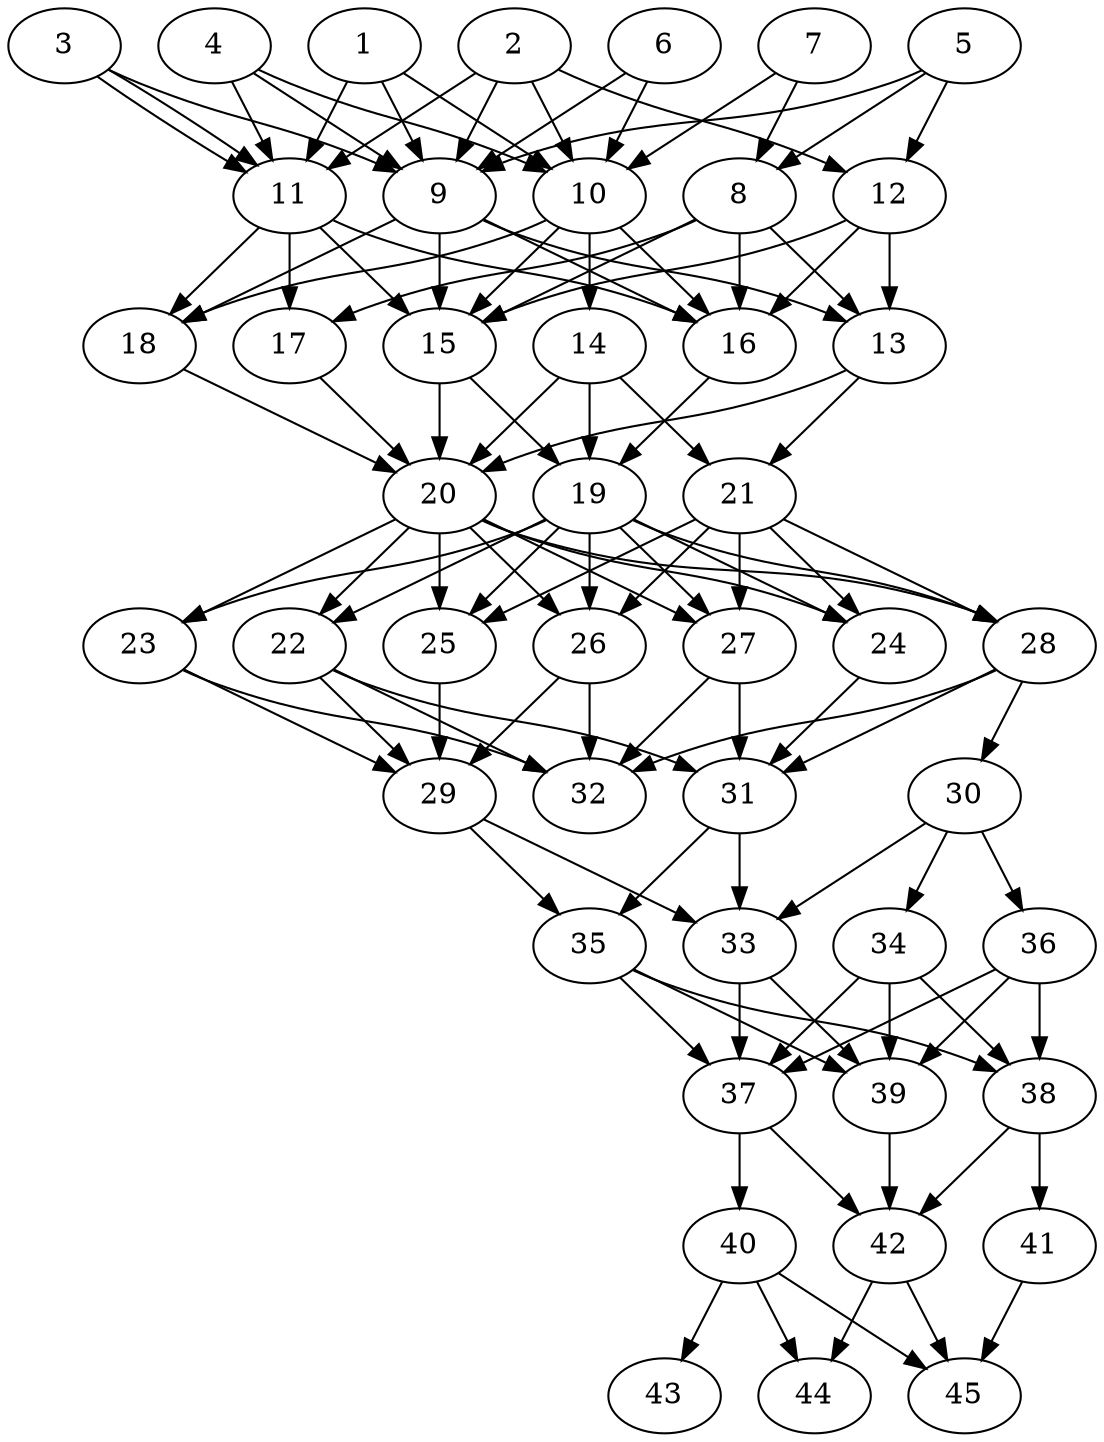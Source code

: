 // DAG automatically generated by daggen at Thu Oct  3 14:07:24 2019
// ./daggen --dot -n 45 --ccr 0.4 --fat 0.5 --regular 0.5 --density 0.9 --mindata 5242880 --maxdata 52428800 
digraph G {
  1 [size="82342400", alpha="0.12", expect_size="32936960"] 
  1 -> 9 [size ="32936960"]
  1 -> 10 [size ="32936960"]
  1 -> 11 [size ="32936960"]
  2 [size="123860480", alpha="0.07", expect_size="49544192"] 
  2 -> 9 [size ="49544192"]
  2 -> 10 [size ="49544192"]
  2 -> 11 [size ="49544192"]
  2 -> 12 [size ="49544192"]
  3 [size="51438080", alpha="0.07", expect_size="20575232"] 
  3 -> 9 [size ="20575232"]
  3 -> 11 [size ="20575232"]
  3 -> 11 [size ="20575232"]
  4 [size="14448640", alpha="0.06", expect_size="5779456"] 
  4 -> 9 [size ="5779456"]
  4 -> 10 [size ="5779456"]
  4 -> 11 [size ="5779456"]
  5 [size="59141120", alpha="0.01", expect_size="23656448"] 
  5 -> 8 [size ="23656448"]
  5 -> 9 [size ="23656448"]
  5 -> 12 [size ="23656448"]
  6 [size="108700160", alpha="0.11", expect_size="43480064"] 
  6 -> 9 [size ="43480064"]
  6 -> 10 [size ="43480064"]
  7 [size="68577280", alpha="0.20", expect_size="27430912"] 
  7 -> 8 [size ="27430912"]
  7 -> 10 [size ="27430912"]
  8 [size="30814720", alpha="0.13", expect_size="12325888"] 
  8 -> 13 [size ="12325888"]
  8 -> 15 [size ="12325888"]
  8 -> 16 [size ="12325888"]
  8 -> 17 [size ="12325888"]
  9 [size="41674240", alpha="0.19", expect_size="16669696"] 
  9 -> 13 [size ="16669696"]
  9 -> 15 [size ="16669696"]
  9 -> 16 [size ="16669696"]
  9 -> 18 [size ="16669696"]
  10 [size="76121600", alpha="0.01", expect_size="30448640"] 
  10 -> 14 [size ="30448640"]
  10 -> 15 [size ="30448640"]
  10 -> 16 [size ="30448640"]
  10 -> 18 [size ="30448640"]
  11 [size="55805440", alpha="0.12", expect_size="22322176"] 
  11 -> 15 [size ="22322176"]
  11 -> 16 [size ="22322176"]
  11 -> 17 [size ="22322176"]
  11 -> 18 [size ="22322176"]
  12 [size="128048640", alpha="0.04", expect_size="51219456"] 
  12 -> 13 [size ="51219456"]
  12 -> 15 [size ="51219456"]
  12 -> 16 [size ="51219456"]
  13 [size="53672960", alpha="0.17", expect_size="21469184"] 
  13 -> 20 [size ="21469184"]
  13 -> 21 [size ="21469184"]
  14 [size="93793280", alpha="0.10", expect_size="37517312"] 
  14 -> 19 [size ="37517312"]
  14 -> 20 [size ="37517312"]
  14 -> 21 [size ="37517312"]
  15 [size="126970880", alpha="0.13", expect_size="50788352"] 
  15 -> 19 [size ="50788352"]
  15 -> 20 [size ="50788352"]
  16 [size="14376960", alpha="0.07", expect_size="5750784"] 
  16 -> 19 [size ="5750784"]
  17 [size="79449600", alpha="0.08", expect_size="31779840"] 
  17 -> 20 [size ="31779840"]
  18 [size="78182400", alpha="0.18", expect_size="31272960"] 
  18 -> 20 [size ="31272960"]
  19 [size="35522560", alpha="0.04", expect_size="14209024"] 
  19 -> 22 [size ="14209024"]
  19 -> 23 [size ="14209024"]
  19 -> 24 [size ="14209024"]
  19 -> 25 [size ="14209024"]
  19 -> 26 [size ="14209024"]
  19 -> 27 [size ="14209024"]
  19 -> 28 [size ="14209024"]
  20 [size="29240320", alpha="0.10", expect_size="11696128"] 
  20 -> 22 [size ="11696128"]
  20 -> 23 [size ="11696128"]
  20 -> 24 [size ="11696128"]
  20 -> 25 [size ="11696128"]
  20 -> 26 [size ="11696128"]
  20 -> 27 [size ="11696128"]
  20 -> 28 [size ="11696128"]
  21 [size="32640000", alpha="0.08", expect_size="13056000"] 
  21 -> 24 [size ="13056000"]
  21 -> 25 [size ="13056000"]
  21 -> 26 [size ="13056000"]
  21 -> 27 [size ="13056000"]
  21 -> 28 [size ="13056000"]
  22 [size="101580800", alpha="0.05", expect_size="40632320"] 
  22 -> 29 [size ="40632320"]
  22 -> 31 [size ="40632320"]
  22 -> 32 [size ="40632320"]
  23 [size="124817920", alpha="0.08", expect_size="49927168"] 
  23 -> 29 [size ="49927168"]
  23 -> 32 [size ="49927168"]
  24 [size="108743680", alpha="0.12", expect_size="43497472"] 
  24 -> 31 [size ="43497472"]
  25 [size="49185280", alpha="0.03", expect_size="19674112"] 
  25 -> 29 [size ="19674112"]
  26 [size="125025280", alpha="0.11", expect_size="50010112"] 
  26 -> 29 [size ="50010112"]
  26 -> 32 [size ="50010112"]
  27 [size="49615360", alpha="0.08", expect_size="19846144"] 
  27 -> 31 [size ="19846144"]
  27 -> 32 [size ="19846144"]
  28 [size="97477120", alpha="0.08", expect_size="38990848"] 
  28 -> 30 [size ="38990848"]
  28 -> 31 [size ="38990848"]
  28 -> 32 [size ="38990848"]
  29 [size="85012480", alpha="0.12", expect_size="34004992"] 
  29 -> 33 [size ="34004992"]
  29 -> 35 [size ="34004992"]
  30 [size="107192320", alpha="0.08", expect_size="42876928"] 
  30 -> 33 [size ="42876928"]
  30 -> 34 [size ="42876928"]
  30 -> 36 [size ="42876928"]
  31 [size="48504320", alpha="0.10", expect_size="19401728"] 
  31 -> 33 [size ="19401728"]
  31 -> 35 [size ="19401728"]
  32 [size="96151040", alpha="0.13", expect_size="38460416"] 
  33 [size="124956160", alpha="0.02", expect_size="49982464"] 
  33 -> 37 [size ="49982464"]
  33 -> 39 [size ="49982464"]
  34 [size="55285760", alpha="0.05", expect_size="22114304"] 
  34 -> 37 [size ="22114304"]
  34 -> 38 [size ="22114304"]
  34 -> 39 [size ="22114304"]
  35 [size="124416000", alpha="0.07", expect_size="49766400"] 
  35 -> 37 [size ="49766400"]
  35 -> 38 [size ="49766400"]
  35 -> 39 [size ="49766400"]
  36 [size="24483840", alpha="0.09", expect_size="9793536"] 
  36 -> 37 [size ="9793536"]
  36 -> 38 [size ="9793536"]
  36 -> 39 [size ="9793536"]
  37 [size="87011840", alpha="0.02", expect_size="34804736"] 
  37 -> 40 [size ="34804736"]
  37 -> 42 [size ="34804736"]
  38 [size="13583360", alpha="0.07", expect_size="5433344"] 
  38 -> 41 [size ="5433344"]
  38 -> 42 [size ="5433344"]
  39 [size="57832960", alpha="0.15", expect_size="23133184"] 
  39 -> 42 [size ="23133184"]
  40 [size="130362880", alpha="0.06", expect_size="52145152"] 
  40 -> 43 [size ="52145152"]
  40 -> 44 [size ="52145152"]
  40 -> 45 [size ="52145152"]
  41 [size="58263040", alpha="0.01", expect_size="23305216"] 
  41 -> 45 [size ="23305216"]
  42 [size="120156160", alpha="0.10", expect_size="48062464"] 
  42 -> 44 [size ="48062464"]
  42 -> 45 [size ="48062464"]
  43 [size="77094400", alpha="0.19", expect_size="30837760"] 
  44 [size="87608320", alpha="0.03", expect_size="35043328"] 
  45 [size="114421760", alpha="0.14", expect_size="45768704"] 
}
